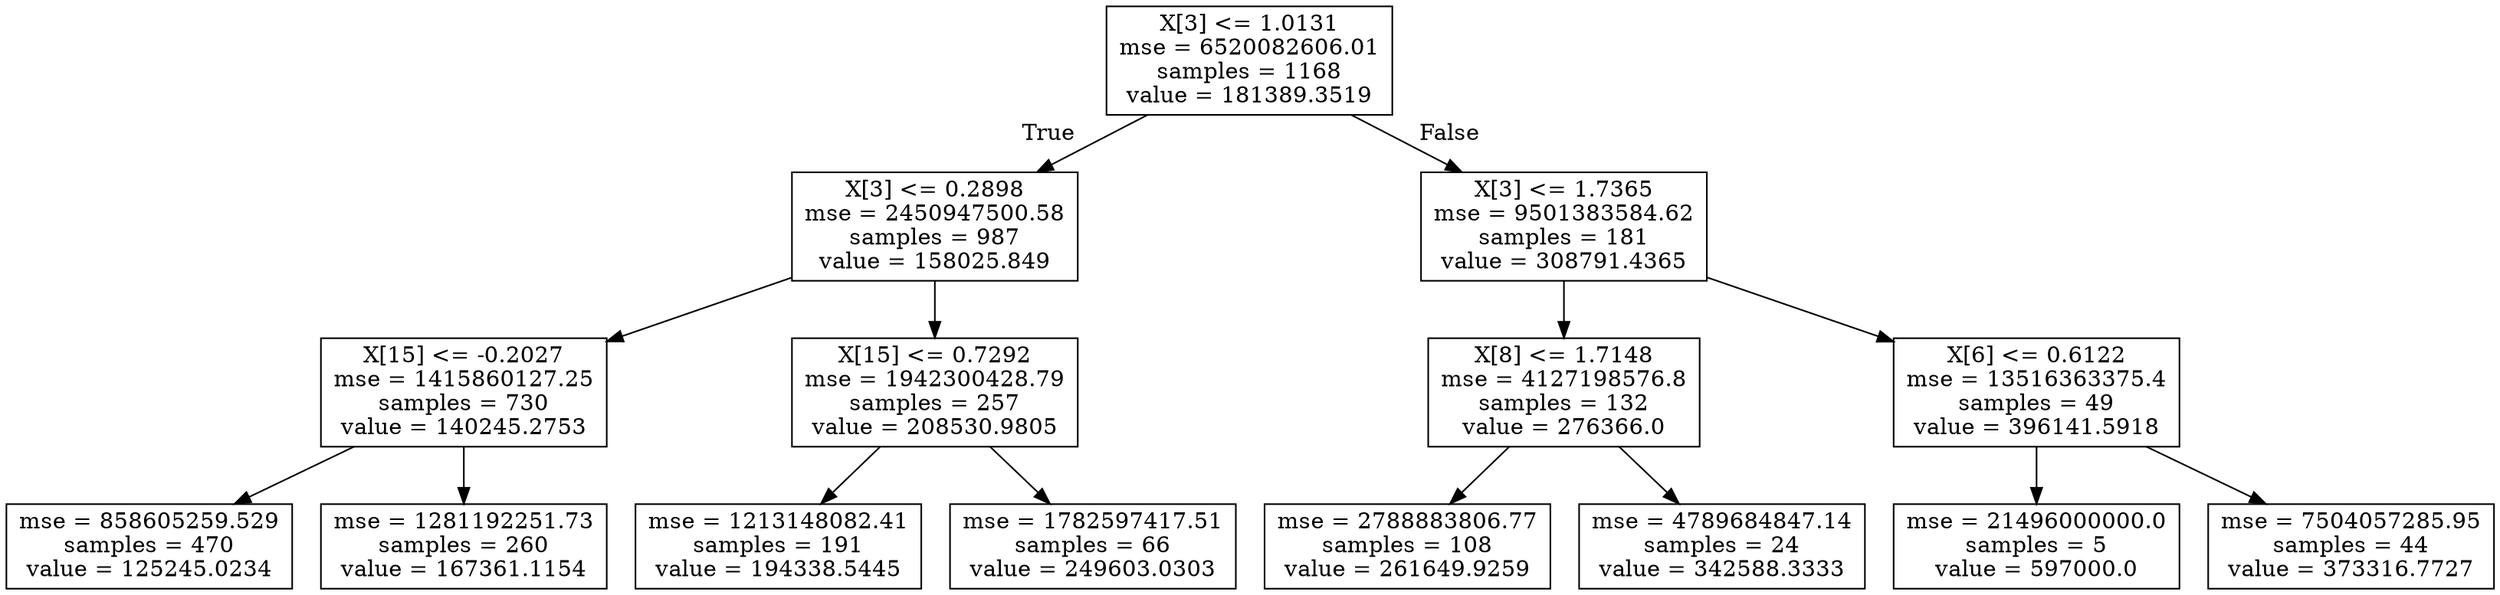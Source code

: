 digraph Tree {
node [shape=box] ;
0 [label="X[3] <= 1.0131\nmse = 6520082606.01\nsamples = 1168\nvalue = 181389.3519"] ;
1 [label="X[3] <= 0.2898\nmse = 2450947500.58\nsamples = 987\nvalue = 158025.849"] ;
0 -> 1 [labeldistance=2.5, labelangle=45, headlabel="True"] ;
2 [label="X[15] <= -0.2027\nmse = 1415860127.25\nsamples = 730\nvalue = 140245.2753"] ;
1 -> 2 ;
3 [label="mse = 858605259.529\nsamples = 470\nvalue = 125245.0234"] ;
2 -> 3 ;
4 [label="mse = 1281192251.73\nsamples = 260\nvalue = 167361.1154"] ;
2 -> 4 ;
5 [label="X[15] <= 0.7292\nmse = 1942300428.79\nsamples = 257\nvalue = 208530.9805"] ;
1 -> 5 ;
6 [label="mse = 1213148082.41\nsamples = 191\nvalue = 194338.5445"] ;
5 -> 6 ;
7 [label="mse = 1782597417.51\nsamples = 66\nvalue = 249603.0303"] ;
5 -> 7 ;
8 [label="X[3] <= 1.7365\nmse = 9501383584.62\nsamples = 181\nvalue = 308791.4365"] ;
0 -> 8 [labeldistance=2.5, labelangle=-45, headlabel="False"] ;
9 [label="X[8] <= 1.7148\nmse = 4127198576.8\nsamples = 132\nvalue = 276366.0"] ;
8 -> 9 ;
10 [label="mse = 2788883806.77\nsamples = 108\nvalue = 261649.9259"] ;
9 -> 10 ;
11 [label="mse = 4789684847.14\nsamples = 24\nvalue = 342588.3333"] ;
9 -> 11 ;
12 [label="X[6] <= 0.6122\nmse = 13516363375.4\nsamples = 49\nvalue = 396141.5918"] ;
8 -> 12 ;
13 [label="mse = 21496000000.0\nsamples = 5\nvalue = 597000.0"] ;
12 -> 13 ;
14 [label="mse = 7504057285.95\nsamples = 44\nvalue = 373316.7727"] ;
12 -> 14 ;
}